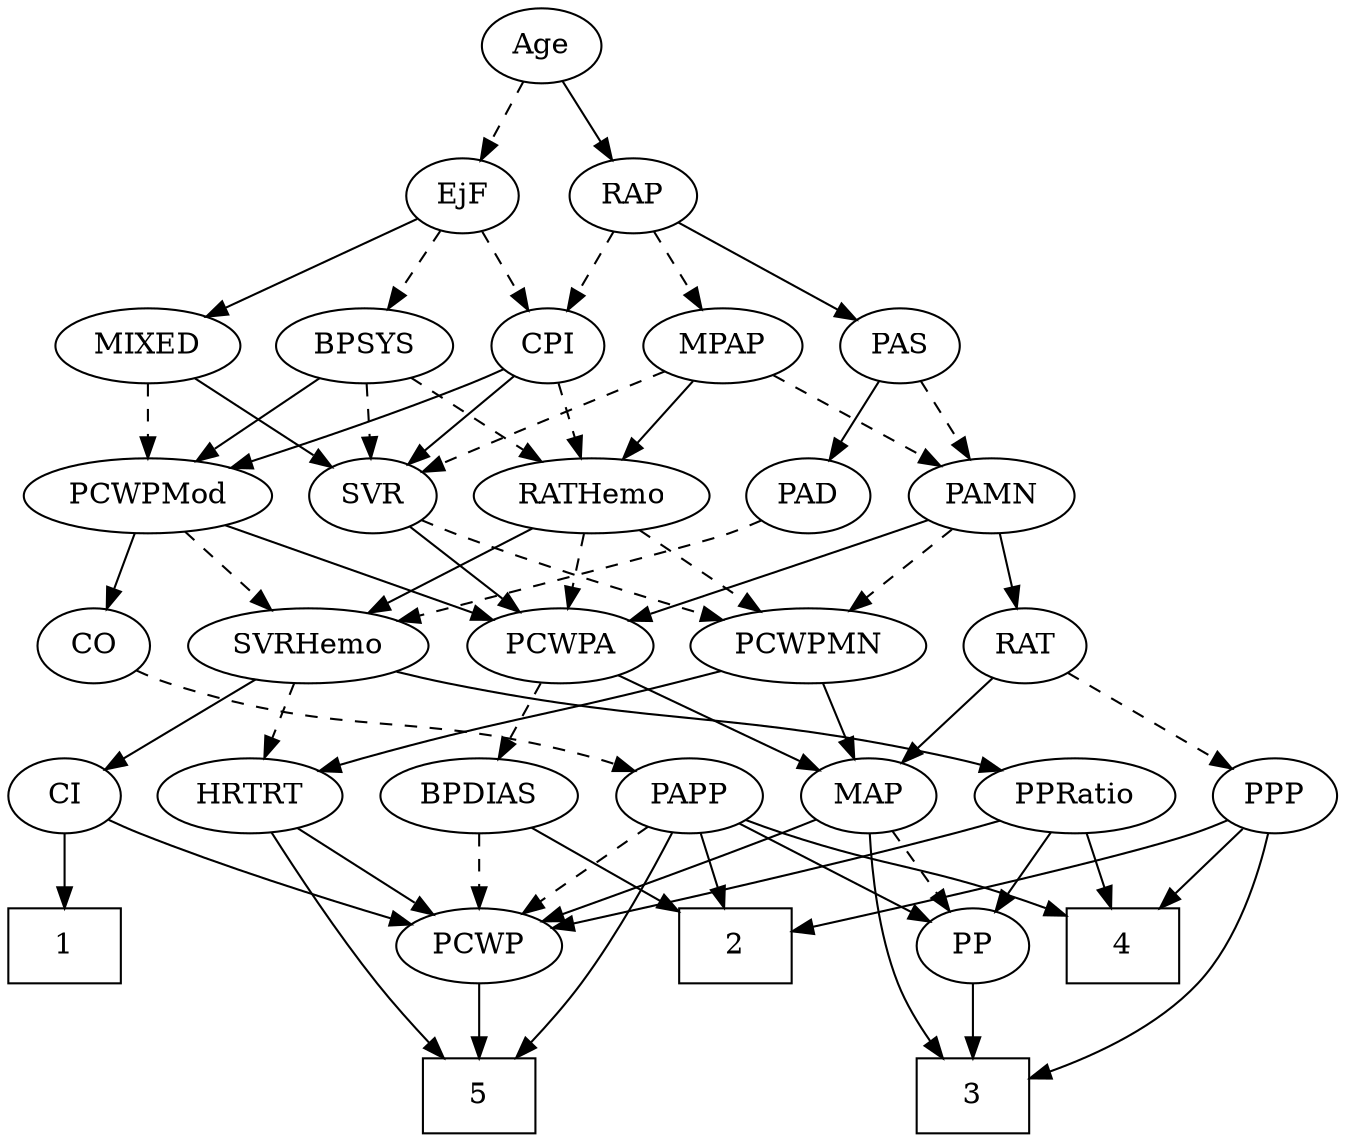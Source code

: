 strict digraph {
	graph [bb="0,0,588.6,540"];
	node [label="\N"];
	1	[height=0.5,
		pos="31.597,90",
		shape=box,
		width=0.75];
	2	[height=0.5,
		pos="362.6,90",
		shape=box,
		width=0.75];
	3	[height=0.5,
		pos="434.6,18",
		shape=box,
		width=0.75];
	4	[height=0.5,
		pos="506.6,90",
		shape=box,
		width=0.75];
	5	[height=0.5,
		pos="206.6,18",
		shape=box,
		width=0.75];
	Age	[height=0.5,
		pos="227.6,522",
		width=0.75];
	EjF	[height=0.5,
		pos="267.6,450",
		width=0.75];
	Age -> EjF	[pos="e,258.37,467.15 236.87,504.76 241.77,496.19 247.89,485.49 253.37,475.9",
		style=dashed];
	RAP	[height=0.5,
		pos="191.6,450",
		width=0.77632];
	Age -> RAP	[pos="e,200.15,467.63 219.25,504.76 214.95,496.4 209.61,486.02 204.77,476.61",
		style=solid];
	MIXED	[height=0.5,
		pos="408.6,378",
		width=1.1193];
	EjF -> MIXED	[pos="e,382.54,391.94 288.71,438.52 311.11,427.4 346.89,409.64 373.53,396.41",
		style=solid];
	BPSYS	[height=0.5,
		pos="312.6,378",
		width=1.0471];
	EjF -> BPSYS	[pos="e,302.11,395.31 277.81,433.12 283.37,424.47 290.37,413.58 296.63,403.83",
		style=dashed];
	CPI	[height=0.5,
		pos="229.6,378",
		width=0.75];
	EjF -> CPI	[pos="e,238.36,395.15 258.78,432.76 254.18,424.28 248.44,413.71 243.28,404.2",
		style=dashed];
	MPAP	[height=0.5,
		pos="149.6,378",
		width=0.97491];
	RAP -> MPAP	[pos="e,159.58,395.63 181.86,432.76 176.79,424.32 170.48,413.8 164.78,404.31",
		style=dashed];
	PAS	[height=0.5,
		pos="69.597,378",
		width=0.75];
	RAP -> PAS	[pos="e,89.368,390.34 171.45,437.44 151.47,425.97 120.65,408.29 98.146,395.38",
		style=solid];
	RAP -> CPI	[pos="e,220.83,395.15 200.41,432.76 205.02,424.28 210.75,413.71 215.92,404.2",
		style=dashed];
	SVR	[height=0.5,
		pos="310.6,306",
		width=0.77632];
	MIXED -> SVR	[pos="e,328.71,319.94 387.81,362.15 373.02,351.59 353.03,337.31 337.09,325.92",
		style=solid];
	PCWPMod	[height=0.5,
		pos="408.6,306",
		width=1.4443];
	MIXED -> PCWPMod	[pos="e,408.6,324.1 408.6,359.7 408.6,351.98 408.6,342.71 408.6,334.11",
		style=dashed];
	PAMN	[height=0.5,
		pos="228.6,306",
		width=1.011];
	MPAP -> PAMN	[pos="e,211.6,322.07 166.35,362.15 177.27,352.48 191.72,339.68 203.94,328.85",
		style=dashed];
	RATHemo	[height=0.5,
		pos="124.6,306",
		width=1.3721];
	MPAP -> RATHemo	[pos="e,130.77,324.28 143.55,360.05 140.73,352.18 137.32,342.62 134.17,333.79",
		style=solid];
	MPAP -> SVR	[pos="e,288.34,317.34 176.29,365.83 201.47,355.25 240.21,338.8 273.6,324 275.39,323.2 277.23,322.38 279.08,321.55",
		style=dashed];
	BPSYS -> RATHemo	[pos="e,158.04,319.45 283.63,366.22 252.66,354.68 203.21,336.27 167.67,323.04",
		style=dashed];
	BPSYS -> SVR	[pos="e,311.09,324.1 312.1,359.7 311.88,351.98 311.62,342.71 311.37,334.11",
		style=dashed];
	BPSYS -> PCWPMod	[pos="e,387.4,322.46 332.49,362.5 345.89,352.72 363.82,339.65 378.9,328.65",
		style=solid];
	PAD	[height=0.5,
		pos="28.597,306",
		width=0.79437];
	SVRHemo	[height=0.5,
		pos="55.597,234",
		width=1.3902];
	PAD -> SVRHemo	[pos="e,49.057,251.96 34.996,288.41 38.111,280.34 41.931,270.43 45.432,261.35",
		style=dashed];
	CO	[height=0.5,
		pos="442.6,234",
		width=0.75];
	PAPP	[height=0.5,
		pos="387.6,162",
		width=0.88464];
	CO -> PAPP	[pos="e,399.89,178.64 430.66,217.81 423.48,208.67 414.19,196.85 406.08,186.52",
		style=dashed];
	PAS -> PAD	[pos="e,38.055,323.15 60.088,360.76 55.069,352.19 48.801,341.49 43.182,331.9",
		style=solid];
	PAS -> PAMN	[pos="e,201.61,318.32 90.862,366.81 95.692,364.54 100.81,362.16 105.6,360 134.6,346.91 167.74,332.67 192.31,322.25",
		style=dashed];
	RAT	[height=0.5,
		pos="370.6,234",
		width=0.75827];
	PAMN -> RAT	[pos="e,349.04,245.63 253.66,292.65 277.77,280.76 314.26,262.77 340.06,250.05",
		style=solid];
	PCWPA	[height=0.5,
		pos="283.6,234",
		width=1.1555];
	PAMN -> PCWPA	[pos="e,270.91,251.15 241.35,288.76 248.3,279.93 257.02,268.83 264.73,259.01",
		style=solid];
	PCWPMN	[height=0.5,
		pos="173.6,234",
		width=1.3902];
	PAMN -> PCWPMN	[pos="e,186.67,251.63 215.84,288.76 209.07,280.14 200.6,269.36 193.03,259.73",
		style=dashed];
	RATHemo -> PCWPA	[pos="e,255.56,247.34 154.88,291.67 180.83,280.24 218.32,263.74 246.15,251.48",
		style=dashed];
	RATHemo -> PCWPMN	[pos="e,161.73,251.96 136.21,288.41 142.1,279.99 149.39,269.58 155.96,260.2",
		style=dashed];
	RATHemo -> SVRHemo	[pos="e,71.514,251.15 108.59,288.76 99.711,279.75 88.506,268.39 78.689,258.43",
		style=solid];
	CPI -> RATHemo	[pos="e,147.23,322.09 210.83,364.49 195.52,354.28 173.57,339.65 155.65,327.7",
		style=dashed];
	CPI -> SVR	[pos="e,294.63,320.8 245.6,363.17 257.36,353.01 273.53,339.03 286.8,327.56",
		style=solid];
	CPI -> PCWPMod	[pos="e,373.01,319.23 250.78,366.63 255.62,364.36 260.76,362.04 265.6,360 297.91,346.41 335.05,332.7 363.37,322.63",
		style=solid];
	MAP	[height=0.5,
		pos="307.6,162",
		width=0.84854];
	RAT -> MAP	[pos="e,321.37,178.31 357.24,218.15 348.83,208.82 337.81,196.57 328.29,186",
		style=solid];
	PPP	[height=0.5,
		pos="561.6,162",
		width=0.75];
	RAT -> PPP	[pos="e,540.5,173.6 391.69,222.4 396.53,220.15 401.7,217.89 406.6,216 458.16,196.15 474.03,199.85 525.6,180 527.44,179.29 529.31,178.53 \
531.19,177.74",
		style=dashed];
	SVR -> PCWPA	[pos="e,290.14,251.96 304.2,288.41 301.08,280.34 297.26,270.43 293.76,261.35",
		style=solid];
	SVR -> PCWPMN	[pos="e,201.49,249.25 289.19,294.06 268.15,283.31 235.6,266.68 210.4,253.81",
		style=dashed];
	PCWPMod -> CO	[pos="e,434.68,251.31 416.83,288.05 420.85,279.77 425.78,269.62 430.25,260.42",
		style=solid];
	PCWPMod -> PCWPA	[pos="e,308.07,248.7 382.39,290.33 363.4,279.69 337.55,265.22 317.06,253.74",
		style=solid];
	PCWPMod -> SVRHemo	[pos="e,92.236,246.34 370.37,293.6 362.86,291.57 355.01,289.6 347.6,288 245.17,265.9 216.93,274.55 114.6,252 110.5,251.1 106.26,250.07 \
102.03,248.98",
		style=dashed];
	BPDIAS	[height=0.5,
		pos="216.6,162",
		width=1.1735];
	PCWPA -> BPDIAS	[pos="e,231.74,178.82 268.39,217.12 259.66,207.99 248.52,196.36 238.82,186.22",
		style=dashed];
	PCWPA -> MAP	[pos="e,301.84,179.79 289.41,216.05 292.15,208.06 295.48,198.33 298.55,189.4",
		style=solid];
	PCWPMN -> MAP	[pos="e,285.4,174.6 200.71,218.83 222.63,207.39 253.49,191.27 276.42,179.29",
		style=solid];
	HRTRT	[height=0.5,
		pos="116.6,162",
		width=1.1013];
	PCWPMN -> HRTRT	[pos="e,130.01,179.47 160.09,216.41 153.06,207.78 144.33,197.06 136.55,187.5",
		style=solid];
	PPRatio	[height=0.5,
		pos="476.6,162",
		width=1.1013];
	SVRHemo -> PPRatio	[pos="e,447.72,174.41 91.873,221.52 99.333,219.45 107.18,217.48 114.6,216 252.34,188.46 291.74,211.65 428.6,180 431.74,179.27 434.96,178.41 \
438.18,177.46",
		style=solid];
	CI	[height=0.5,
		pos="31.597,162",
		width=0.75];
	SVRHemo -> CI	[pos="e,37.354,179.79 49.788,216.05 47.046,208.06 43.711,198.33 40.649,189.4",
		style=solid];
	SVRHemo -> HRTRT	[pos="e,102.66,178.99 70.054,216.41 77.761,207.57 87.378,196.53 95.867,186.79",
		style=dashed];
	BPDIAS -> 2	[pos="e,335.13,104.17 243.72,148 266.93,136.87 300.54,120.75 326.11,108.5",
		style=solid];
	PCWP	[height=0.5,
		pos="206.6,90",
		width=0.97491];
	BPDIAS -> PCWP	[pos="e,209.04,108.1 214.13,143.7 213.02,135.98 211.7,126.71 210.47,118.11",
		style=dashed];
	MAP -> 3	[pos="e,407.21,25.183 307.01,143.75 307.23,124.34 310.37,92.804 326.6,72 344.13,49.521 373.67,35.945 397.43,28.17",
		style=solid];
	PP	[height=0.5,
		pos="434.6,90",
		width=0.75];
	MAP -> PP	[pos="e,414.21,102.24 329.14,149.13 350.04,137.61 381.91,120.04 405.15,107.23",
		style=dashed];
	MAP -> PCWP	[pos="e,226.55,104.83 288.6,147.83 273.52,137.38 252.19,122.6 235.06,110.73",
		style=solid];
	PP -> 3	[pos="e,434.6,36.104 434.6,71.697 434.6,63.983 434.6,54.712 434.6,46.112",
		style=solid];
	PPP -> 2	[pos="e,389.91,104.47 540.53,150.34 535.69,148.09 530.52,145.84 525.6,144 473.56,124.49 455.44,128.12 399.6,108.05",
		style=solid];
	PPP -> 3	[pos="e,461.99,25.183 562.19,143.75 561.97,124.34 558.83,92.804 542.6,72 525.06,49.521 495.52,35.945 471.76,28.17",
		style=solid];
	PPP -> 4	[pos="e,520.05,108.13 549.66,145.81 542.85,137.14 534.14,126.05 526.33,116.12",
		style=solid];
	PPRatio -> 4	[pos="e,499.19,108.28 483.86,144.05 487.27,136.09 491.42,126.41 495.24,117.51",
		style=solid];
	PPRatio -> PP	[pos="e,444.19,106.99 466.64,144.41 461.5,135.83 455.11,125.19 449.4,115.67",
		style=solid];
	PPRatio -> PCWP	[pos="e,238.86,97.579 447.06,149.98 440.99,147.88 434.62,145.78 428.6,144 366.73,125.71 293.76,109.25 248.83,99.686",
		style=solid];
	PCWP -> 5	[pos="e,206.6,36.104 206.6,71.697 206.6,63.983 206.6,54.712 206.6,46.112",
		style=solid];
	CI -> 1	[pos="e,31.597,108.1 31.597,143.7 31.597,135.98 31.597,126.71 31.597,118.11",
		style=solid];
	CI -> PCWP	[pos="e,178.66,100.94 52.795,150.66 57.629,148.39 62.765,146.06 67.597,144 101.6,129.51 141.03,114.66 169.19,104.38",
		style=solid];
	PAPP -> 2	[pos="e,368.77,108.28 381.55,144.05 378.73,136.18 375.32,126.62 372.17,117.79",
		style=solid];
	PAPP -> 4	[pos="e,479.22,107.1 408.87,148.49 425.99,138.41 450.44,124.04 470.59,112.18",
		style=solid];
	PAPP -> 5	[pos="e,228.45,36.142 369.58,146.87 338.49,122.47 274.46,72.241 236.57,42.515",
		style=solid];
	PAPP -> PP	[pos="e,424.08,106.67 398.5,144.76 404.39,135.98 411.79,124.96 418.36,115.19",
		style=solid];
	PAPP -> PCWP	[pos="e,234.56,101.11 363.13,150.41 358.01,148.25 352.64,146.02 347.6,144 312.74,130.05 272.63,115.08 244.13,104.62",
		style=dashed];
	HRTRT -> 5	[pos="e,190.52,36.402 124.05,143.99 132.4,125.62 146.85,95.782 162.6,72 168.9,62.48 176.63,52.688 183.83,44.152",
		style=solid];
	HRTRT -> PCWP	[pos="e,188.15,105.35 135.68,146.15 148.62,136.09 165.9,122.65 180.16,111.56",
		style=solid];
}
